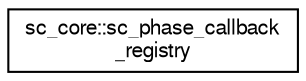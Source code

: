 digraph "Graphical Class Hierarchy"
{
  edge [fontname="FreeSans",fontsize="10",labelfontname="FreeSans",labelfontsize="10"];
  node [fontname="FreeSans",fontsize="10",shape=record];
  rankdir="LR";
  Node0 [label="sc_core::sc_phase_callback\l_registry",height=0.2,width=0.4,color="black", fillcolor="white", style="filled",URL="$a01900.html"];
}
